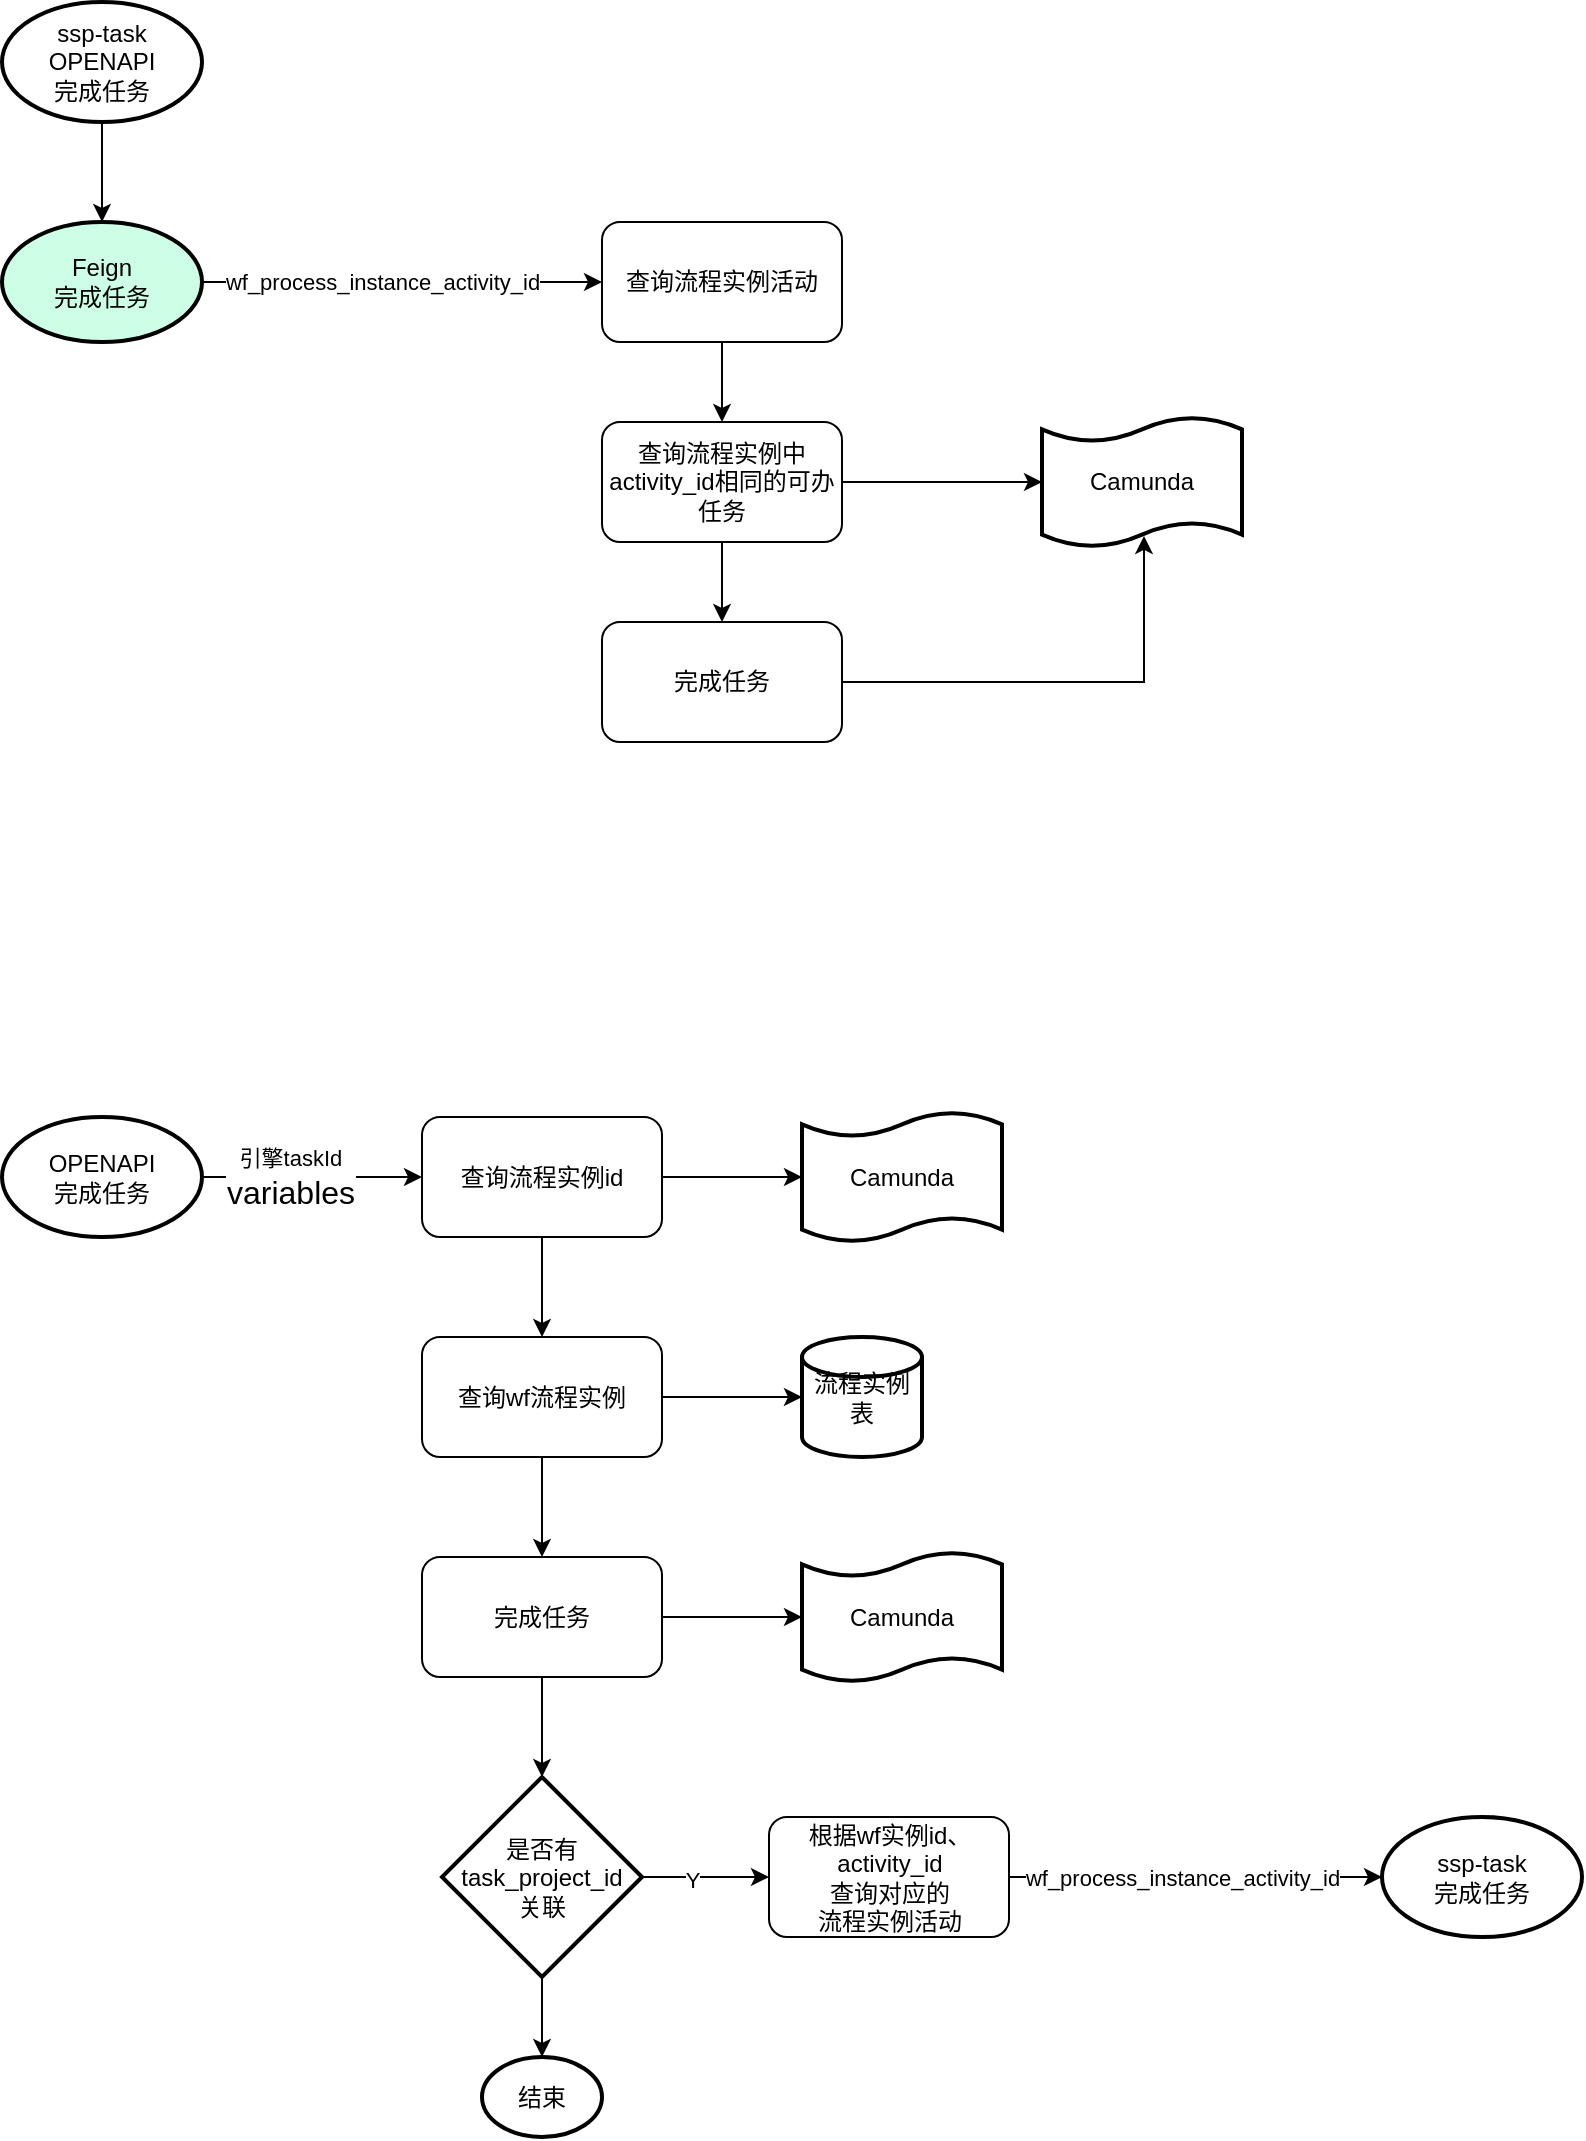 <mxfile version="24.4.4" type="github">
  <diagram name="第 1 页" id="l7ETgdYbAlDT3ln601Ar">
    <mxGraphModel dx="1434" dy="780" grid="1" gridSize="10" guides="1" tooltips="1" connect="1" arrows="1" fold="1" page="1" pageScale="1" pageWidth="827" pageHeight="1169" math="0" shadow="0">
      <root>
        <mxCell id="0" />
        <mxCell id="1" parent="0" />
        <mxCell id="t9WRf_JGf9PgAsEPYMsC-3" style="edgeStyle=orthogonalEdgeStyle;rounded=0;orthogonalLoop=1;jettySize=auto;html=1;entryX=0;entryY=0.5;entryDx=0;entryDy=0;" parent="1" source="i6D_zPiAmZ7pMk7o-Lk9-64" target="t9WRf_JGf9PgAsEPYMsC-2" edge="1">
          <mxGeometry relative="1" as="geometry" />
        </mxCell>
        <mxCell id="t9WRf_JGf9PgAsEPYMsC-4" value="引擎taskId&lt;div&gt;&lt;span style=&quot;font-size:12.0pt;font-family:&lt;br/&gt;&amp;quot;Arial&amp;quot;,sans-serif;mso-fareast-font-family:宋体;mso-bidi-font-family:&amp;quot;Times New Roman&amp;quot;;&lt;br/&gt;mso-font-kerning:0pt;mso-ansi-language:EN-US;mso-fareast-language:ZH-CN;&lt;br/&gt;mso-bidi-language:AR-SA&quot; lang=&quot;EN-US&quot;&gt;variables&lt;/span&gt;&lt;br&gt;&lt;/div&gt;" style="edgeLabel;html=1;align=center;verticalAlign=middle;resizable=0;points=[];" parent="t9WRf_JGf9PgAsEPYMsC-3" vertex="1" connectable="0">
          <mxGeometry x="-0.2" relative="1" as="geometry">
            <mxPoint as="offset" />
          </mxGeometry>
        </mxCell>
        <mxCell id="i6D_zPiAmZ7pMk7o-Lk9-64" value="OPENAPI&lt;div&gt;完成任务&lt;/div&gt;" style="strokeWidth=2;html=1;shape=mxgraph.flowchart.start_1;whiteSpace=wrap;" parent="1" vertex="1">
          <mxGeometry x="30" y="587.5" width="100" height="60" as="geometry" />
        </mxCell>
        <mxCell id="t9WRf_JGf9PgAsEPYMsC-31" style="edgeStyle=orthogonalEdgeStyle;rounded=0;orthogonalLoop=1;jettySize=auto;html=1;" parent="1" source="t9WRf_JGf9PgAsEPYMsC-1" target="t9WRf_JGf9PgAsEPYMsC-30" edge="1">
          <mxGeometry relative="1" as="geometry" />
        </mxCell>
        <mxCell id="t9WRf_JGf9PgAsEPYMsC-32" value="wf_process_instance_activity_id" style="edgeLabel;html=1;align=center;verticalAlign=middle;resizable=0;points=[];" parent="t9WRf_JGf9PgAsEPYMsC-31" vertex="1" connectable="0">
          <mxGeometry x="-0.273" y="4" relative="1" as="geometry">
            <mxPoint x="17" y="4" as="offset" />
          </mxGeometry>
        </mxCell>
        <mxCell id="t9WRf_JGf9PgAsEPYMsC-1" value="&lt;div&gt;&lt;/div&gt;&lt;div&gt;Feign&lt;/div&gt;&lt;div&gt;完成任务&lt;/div&gt;" style="strokeWidth=2;html=1;shape=mxgraph.flowchart.start_1;whiteSpace=wrap;fillColor=#CCFFE6;" parent="1" vertex="1">
          <mxGeometry x="30" y="140" width="100" height="60" as="geometry" />
        </mxCell>
        <mxCell id="t9WRf_JGf9PgAsEPYMsC-11" value="" style="edgeStyle=orthogonalEdgeStyle;rounded=0;orthogonalLoop=1;jettySize=auto;html=1;" parent="1" source="t9WRf_JGf9PgAsEPYMsC-2" target="t9WRf_JGf9PgAsEPYMsC-10" edge="1">
          <mxGeometry relative="1" as="geometry" />
        </mxCell>
        <mxCell id="t9WRf_JGf9PgAsEPYMsC-2" value="查询流程实例id" style="rounded=1;whiteSpace=wrap;html=1;" parent="1" vertex="1">
          <mxGeometry x="240" y="587.5" width="120" height="60" as="geometry" />
        </mxCell>
        <mxCell id="t9WRf_JGf9PgAsEPYMsC-6" value="Camunda" style="shape=tape;whiteSpace=wrap;html=1;strokeWidth=2;size=0.19" parent="1" vertex="1">
          <mxGeometry x="430" y="585" width="100" height="65" as="geometry" />
        </mxCell>
        <mxCell id="t9WRf_JGf9PgAsEPYMsC-9" style="edgeStyle=orthogonalEdgeStyle;rounded=0;orthogonalLoop=1;jettySize=auto;html=1;entryX=0;entryY=0.5;entryDx=0;entryDy=0;entryPerimeter=0;" parent="1" source="t9WRf_JGf9PgAsEPYMsC-2" target="t9WRf_JGf9PgAsEPYMsC-6" edge="1">
          <mxGeometry relative="1" as="geometry" />
        </mxCell>
        <mxCell id="t9WRf_JGf9PgAsEPYMsC-13" style="edgeStyle=orthogonalEdgeStyle;rounded=0;orthogonalLoop=1;jettySize=auto;html=1;" parent="1" source="t9WRf_JGf9PgAsEPYMsC-10" target="t9WRf_JGf9PgAsEPYMsC-12" edge="1">
          <mxGeometry relative="1" as="geometry" />
        </mxCell>
        <mxCell id="t9WRf_JGf9PgAsEPYMsC-19" style="edgeStyle=orthogonalEdgeStyle;rounded=0;orthogonalLoop=1;jettySize=auto;html=1;entryX=0.5;entryY=0;entryDx=0;entryDy=0;" parent="1" source="t9WRf_JGf9PgAsEPYMsC-10" target="t9WRf_JGf9PgAsEPYMsC-16" edge="1">
          <mxGeometry relative="1" as="geometry" />
        </mxCell>
        <mxCell id="t9WRf_JGf9PgAsEPYMsC-10" value="查询wf流程实例" style="rounded=1;whiteSpace=wrap;html=1;" parent="1" vertex="1">
          <mxGeometry x="240" y="697.5" width="120" height="60" as="geometry" />
        </mxCell>
        <mxCell id="t9WRf_JGf9PgAsEPYMsC-12" value="流程实例表" style="strokeWidth=2;html=1;shape=mxgraph.flowchart.database;whiteSpace=wrap;" parent="1" vertex="1">
          <mxGeometry x="430" y="697.5" width="60" height="60" as="geometry" />
        </mxCell>
        <mxCell id="t9WRf_JGf9PgAsEPYMsC-24" style="edgeStyle=orthogonalEdgeStyle;rounded=0;orthogonalLoop=1;jettySize=auto;html=1;" parent="1" source="t9WRf_JGf9PgAsEPYMsC-14" target="t9WRf_JGf9PgAsEPYMsC-23" edge="1">
          <mxGeometry relative="1" as="geometry" />
        </mxCell>
        <mxCell id="t9WRf_JGf9PgAsEPYMsC-25" value="Y" style="edgeLabel;html=1;align=center;verticalAlign=middle;resizable=0;points=[];" parent="t9WRf_JGf9PgAsEPYMsC-24" vertex="1" connectable="0">
          <mxGeometry x="-0.213" y="-1" relative="1" as="geometry">
            <mxPoint as="offset" />
          </mxGeometry>
        </mxCell>
        <mxCell id="t9WRf_JGf9PgAsEPYMsC-29" value="" style="edgeStyle=orthogonalEdgeStyle;rounded=0;orthogonalLoop=1;jettySize=auto;html=1;" parent="1" source="t9WRf_JGf9PgAsEPYMsC-14" target="t9WRf_JGf9PgAsEPYMsC-28" edge="1">
          <mxGeometry relative="1" as="geometry" />
        </mxCell>
        <mxCell id="t9WRf_JGf9PgAsEPYMsC-14" value="是否有&lt;div&gt;task_project_id&lt;/div&gt;&lt;div&gt;关联&lt;/div&gt;" style="strokeWidth=2;html=1;shape=mxgraph.flowchart.decision;whiteSpace=wrap;direction=south;" parent="1" vertex="1">
          <mxGeometry x="250" y="917.5" width="100" height="100" as="geometry" />
        </mxCell>
        <mxCell id="t9WRf_JGf9PgAsEPYMsC-18" style="edgeStyle=orthogonalEdgeStyle;rounded=0;orthogonalLoop=1;jettySize=auto;html=1;" parent="1" source="t9WRf_JGf9PgAsEPYMsC-16" target="t9WRf_JGf9PgAsEPYMsC-17" edge="1">
          <mxGeometry relative="1" as="geometry" />
        </mxCell>
        <mxCell id="t9WRf_JGf9PgAsEPYMsC-16" value="完成任务" style="rounded=1;whiteSpace=wrap;html=1;" parent="1" vertex="1">
          <mxGeometry x="240" y="807.5" width="120" height="60" as="geometry" />
        </mxCell>
        <mxCell id="t9WRf_JGf9PgAsEPYMsC-17" value="Camunda" style="shape=tape;whiteSpace=wrap;html=1;strokeWidth=2;size=0.19" parent="1" vertex="1">
          <mxGeometry x="430" y="805" width="100" height="65" as="geometry" />
        </mxCell>
        <mxCell id="t9WRf_JGf9PgAsEPYMsC-20" style="edgeStyle=orthogonalEdgeStyle;rounded=0;orthogonalLoop=1;jettySize=auto;html=1;entryX=0;entryY=0.5;entryDx=0;entryDy=0;entryPerimeter=0;" parent="1" source="t9WRf_JGf9PgAsEPYMsC-16" target="t9WRf_JGf9PgAsEPYMsC-14" edge="1">
          <mxGeometry relative="1" as="geometry" />
        </mxCell>
        <mxCell id="t9WRf_JGf9PgAsEPYMsC-21" value="&lt;div&gt;ssp-task&lt;/div&gt;&lt;div&gt;完成任务&lt;/div&gt;" style="strokeWidth=2;html=1;shape=mxgraph.flowchart.start_1;whiteSpace=wrap;" parent="1" vertex="1">
          <mxGeometry x="720" y="937.5" width="100" height="60" as="geometry" />
        </mxCell>
        <mxCell id="t9WRf_JGf9PgAsEPYMsC-26" style="edgeStyle=orthogonalEdgeStyle;rounded=0;orthogonalLoop=1;jettySize=auto;html=1;" parent="1" source="t9WRf_JGf9PgAsEPYMsC-23" target="t9WRf_JGf9PgAsEPYMsC-21" edge="1">
          <mxGeometry relative="1" as="geometry" />
        </mxCell>
        <mxCell id="t9WRf_JGf9PgAsEPYMsC-27" value="wf_process_instance_activity_id" style="edgeLabel;html=1;align=center;verticalAlign=middle;resizable=0;points=[];" parent="t9WRf_JGf9PgAsEPYMsC-26" vertex="1" connectable="0">
          <mxGeometry x="-0.319" y="1" relative="1" as="geometry">
            <mxPoint x="23" y="1" as="offset" />
          </mxGeometry>
        </mxCell>
        <mxCell id="t9WRf_JGf9PgAsEPYMsC-23" value="根据wf实例id、activity_id&lt;div&gt;查询对应的&lt;div&gt;流程实例活动&lt;/div&gt;&lt;/div&gt;" style="rounded=1;whiteSpace=wrap;html=1;" parent="1" vertex="1">
          <mxGeometry x="413.5" y="937.5" width="120" height="60" as="geometry" />
        </mxCell>
        <mxCell id="t9WRf_JGf9PgAsEPYMsC-28" value="结束" style="ellipse;whiteSpace=wrap;html=1;strokeWidth=2;" parent="1" vertex="1">
          <mxGeometry x="270" y="1057.5" width="60" height="40" as="geometry" />
        </mxCell>
        <mxCell id="t9WRf_JGf9PgAsEPYMsC-35" style="edgeStyle=orthogonalEdgeStyle;rounded=0;orthogonalLoop=1;jettySize=auto;html=1;entryX=0.5;entryY=0;entryDx=0;entryDy=0;" parent="1" source="t9WRf_JGf9PgAsEPYMsC-30" target="t9WRf_JGf9PgAsEPYMsC-34" edge="1">
          <mxGeometry relative="1" as="geometry" />
        </mxCell>
        <mxCell id="t9WRf_JGf9PgAsEPYMsC-30" value="查询&lt;span style=&quot;background-color: initial;&quot;&gt;流程实例活动&lt;/span&gt;" style="rounded=1;whiteSpace=wrap;html=1;" parent="1" vertex="1">
          <mxGeometry x="330" y="140" width="120" height="60" as="geometry" />
        </mxCell>
        <mxCell id="t9WRf_JGf9PgAsEPYMsC-33" value="Camunda" style="shape=tape;whiteSpace=wrap;html=1;strokeWidth=2;size=0.19" parent="1" vertex="1">
          <mxGeometry x="550" y="237.5" width="100" height="65" as="geometry" />
        </mxCell>
        <mxCell id="t9WRf_JGf9PgAsEPYMsC-38" value="" style="edgeStyle=orthogonalEdgeStyle;rounded=0;orthogonalLoop=1;jettySize=auto;html=1;" parent="1" source="t9WRf_JGf9PgAsEPYMsC-34" target="t9WRf_JGf9PgAsEPYMsC-37" edge="1">
          <mxGeometry relative="1" as="geometry" />
        </mxCell>
        <mxCell id="t9WRf_JGf9PgAsEPYMsC-34" value="查询流程实例中&lt;div&gt;activity_id相同的可办任务&lt;br&gt;&lt;/div&gt;" style="rounded=1;whiteSpace=wrap;html=1;" parent="1" vertex="1">
          <mxGeometry x="330" y="240" width="120" height="60" as="geometry" />
        </mxCell>
        <mxCell id="t9WRf_JGf9PgAsEPYMsC-36" style="edgeStyle=orthogonalEdgeStyle;rounded=0;orthogonalLoop=1;jettySize=auto;html=1;entryX=0;entryY=0.5;entryDx=0;entryDy=0;entryPerimeter=0;" parent="1" source="t9WRf_JGf9PgAsEPYMsC-34" target="t9WRf_JGf9PgAsEPYMsC-33" edge="1">
          <mxGeometry relative="1" as="geometry" />
        </mxCell>
        <mxCell id="t9WRf_JGf9PgAsEPYMsC-37" value="完成任务" style="rounded=1;whiteSpace=wrap;html=1;" parent="1" vertex="1">
          <mxGeometry x="330" y="340" width="120" height="60" as="geometry" />
        </mxCell>
        <mxCell id="t9WRf_JGf9PgAsEPYMsC-39" style="edgeStyle=orthogonalEdgeStyle;rounded=0;orthogonalLoop=1;jettySize=auto;html=1;entryX=0.51;entryY=0.915;entryDx=0;entryDy=0;entryPerimeter=0;" parent="1" source="t9WRf_JGf9PgAsEPYMsC-37" target="t9WRf_JGf9PgAsEPYMsC-33" edge="1">
          <mxGeometry relative="1" as="geometry">
            <mxPoint x="690" y="350" as="targetPoint" />
          </mxGeometry>
        </mxCell>
        <mxCell id="BsxXxS-BXFkDLh6zAkJ6-1" value="&lt;div&gt;ssp-task&lt;/div&gt;OPENAPI&lt;div&gt;完成任务&lt;/div&gt;" style="strokeWidth=2;html=1;shape=mxgraph.flowchart.start_1;whiteSpace=wrap;" vertex="1" parent="1">
          <mxGeometry x="30" y="30" width="100" height="60" as="geometry" />
        </mxCell>
        <mxCell id="BsxXxS-BXFkDLh6zAkJ6-2" style="edgeStyle=orthogonalEdgeStyle;rounded=0;orthogonalLoop=1;jettySize=auto;html=1;entryX=0.5;entryY=0;entryDx=0;entryDy=0;entryPerimeter=0;" edge="1" parent="1" source="BsxXxS-BXFkDLh6zAkJ6-1" target="t9WRf_JGf9PgAsEPYMsC-1">
          <mxGeometry relative="1" as="geometry" />
        </mxCell>
      </root>
    </mxGraphModel>
  </diagram>
</mxfile>
